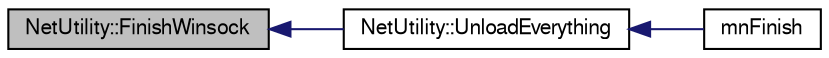 digraph G
{
  edge [fontname="FreeSans",fontsize="10",labelfontname="FreeSans",labelfontsize="10"];
  node [fontname="FreeSans",fontsize="10",shape=record];
  rankdir=LR;
  Node1 [label="NetUtility::FinishWinsock",height=0.2,width=0.4,color="black", fillcolor="grey75", style="filled" fontcolor="black"];
  Node1 -> Node2 [dir=back,color="midnightblue",fontsize="10",style="solid",fontname="FreeSans"];
  Node2 [label="NetUtility::UnloadEverything",height=0.2,width=0.4,color="black", fillcolor="white", style="filled",URL="$class_net_utility.html#a9f81602db0e4c48e6d9110a32cdf9bdd"];
  Node2 -> Node3 [dir=back,color="midnightblue",fontsize="10",style="solid",fontname="FreeSans"];
  Node3 [label="mnFinish",height=0.2,width=0.4,color="black", fillcolor="white", style="filled",URL="$group__proc_commands.html#gac852ff7aa925290861cbcc1fb95cd874"];
}
